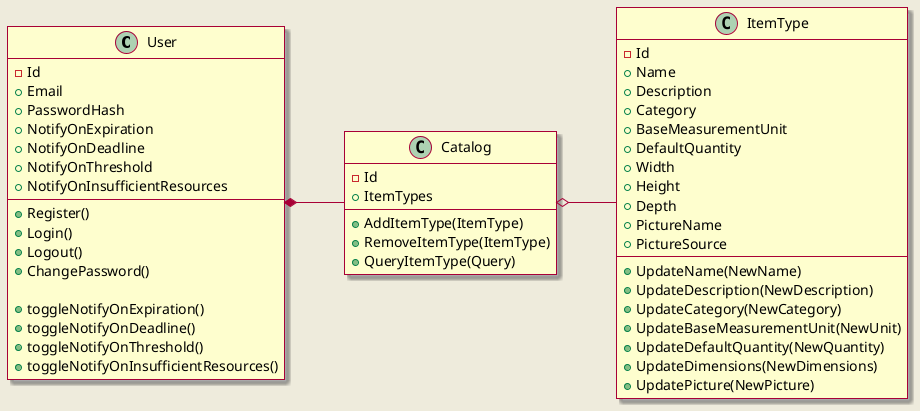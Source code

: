 @startuml
skin rose
skinparam backgroundColor #EEEBDC
left to right direction

class User {
    - Id
    + Email
    + PasswordHash
    + NotifyOnExpiration
    + NotifyOnDeadline
    + NotifyOnThreshold
    + NotifyOnInsufficientResources

    + Register()
    + Login()
    + Logout()
    + ChangePassword()

    + toggleNotifyOnExpiration()
    + toggleNotifyOnDeadline()
    + toggleNotifyOnThreshold()
    + toggleNotifyOnInsufficientResources()
}

class Catalog {
    - Id
    + ItemTypes

    + AddItemType(ItemType)
    + RemoveItemType(ItemType)
    + QueryItemType(Query)
}

class ItemType {
    - Id
    + Name
    + Description
    + Category
    + BaseMeasurementUnit
    + DefaultQuantity
    + Width
    + Height
    + Depth
    + PictureName
    + PictureSource

    + UpdateName(NewName)
    + UpdateDescription(NewDescription)
    + UpdateCategory(NewCategory)
    + UpdateBaseMeasurementUnit(NewUnit)
    + UpdateDefaultQuantity(NewQuantity)
    + UpdateDimensions(NewDimensions)
    + UpdatePicture(NewPicture)
}

User *-- Catalog
Catalog o-- ItemType

@enduml
